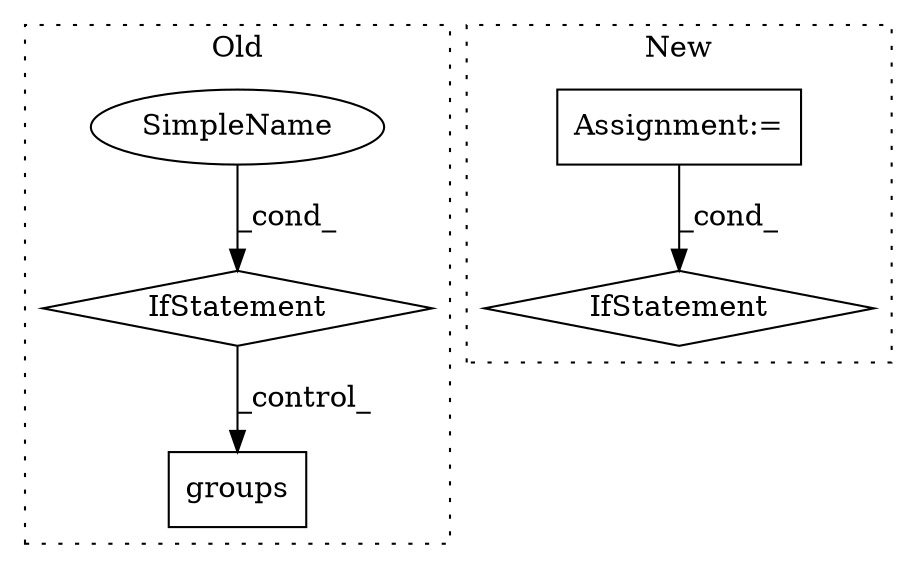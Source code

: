 digraph G {
subgraph cluster0 {
1 [label="groups" a="32" s="10364" l="8" shape="box"];
4 [label="IfStatement" a="25" s="10332,10341" l="4,2" shape="diamond"];
5 [label="SimpleName" a="42" s="10336" l="5" shape="ellipse"];
label = "Old";
style="dotted";
}
subgraph cluster1 {
2 [label="IfStatement" a="25" s="10192,10234" l="4,2" shape="diamond"];
3 [label="Assignment:=" a="7" s="9849" l="1" shape="box"];
label = "New";
style="dotted";
}
3 -> 2 [label="_cond_"];
4 -> 1 [label="_control_"];
5 -> 4 [label="_cond_"];
}